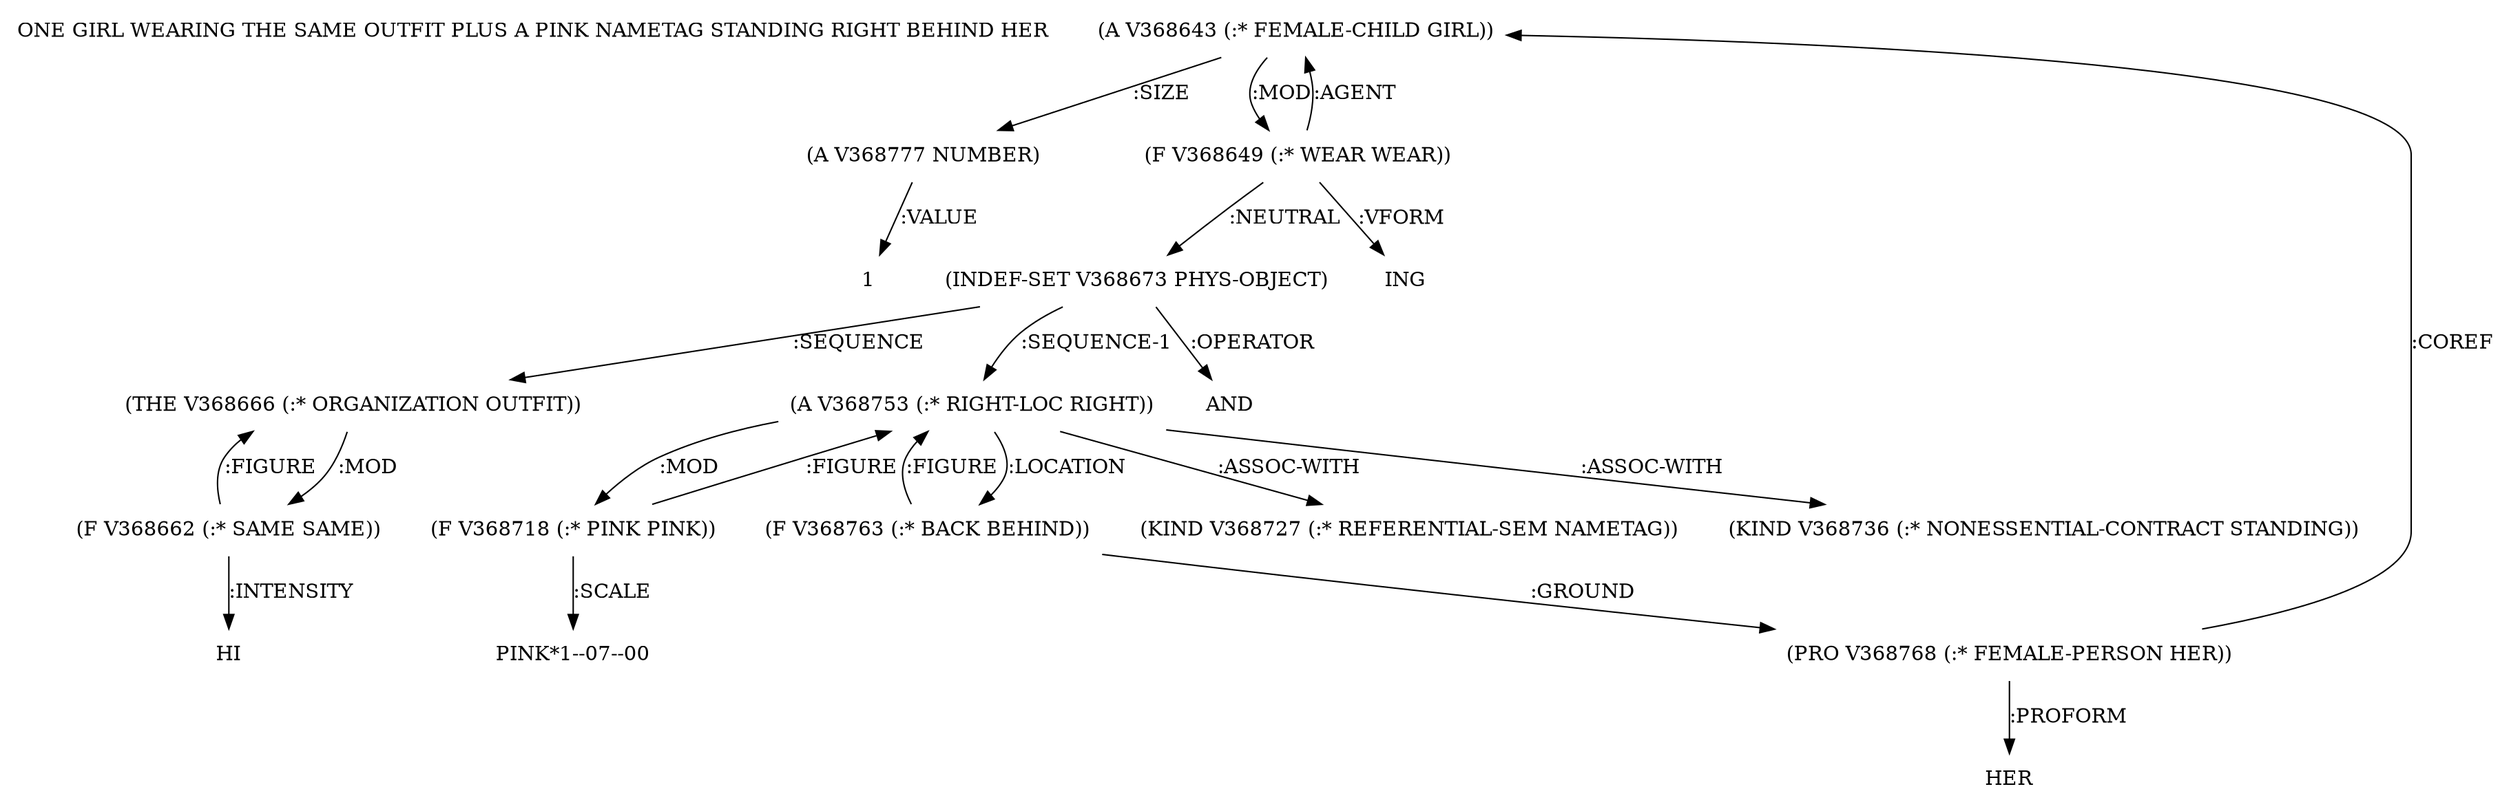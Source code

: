 digraph Terms {
  node [shape=none]
  "ONE GIRL WEARING THE SAME OUTFIT PLUS A PINK NAMETAG STANDING RIGHT BEHIND HER"
  "V368643" [label="(A V368643 (:* FEMALE-CHILD GIRL))"]
  "V368643" -> "V368777" [label=":SIZE"]
  "V368643" -> "V368649" [label=":MOD"]
  "V368777" [label="(A V368777 NUMBER)"]
  "V368777" -> "NT381166" [label=":VALUE"]
  "NT381166" [label="1"]
  "V368649" [label="(F V368649 (:* WEAR WEAR))"]
  "V368649" -> "V368643" [label=":AGENT"]
  "V368649" -> "V368673" [label=":NEUTRAL"]
  "V368649" -> "NT381167" [label=":VFORM"]
  "NT381167" [label="ING"]
  "V368673" [label="(INDEF-SET V368673 PHYS-OBJECT)"]
  "V368673" -> "NT381168" [label=":OPERATOR"]
  "NT381168" [label="AND"]
  "V368673" -> "V368666" [label=":SEQUENCE"]
  "V368673" -> "V368753" [label=":SEQUENCE-1"]
  "V368666" [label="(THE V368666 (:* ORGANIZATION OUTFIT))"]
  "V368666" -> "V368662" [label=":MOD"]
  "V368662" [label="(F V368662 (:* SAME SAME))"]
  "V368662" -> "NT381169" [label=":INTENSITY"]
  "NT381169" [label="HI"]
  "V368662" -> "V368666" [label=":FIGURE"]
  "V368753" [label="(A V368753 (:* RIGHT-LOC RIGHT))"]
  "V368753" -> "V368727" [label=":ASSOC-WITH"]
  "V368753" -> "V368736" [label=":ASSOC-WITH"]
  "V368753" -> "V368763" [label=":LOCATION"]
  "V368753" -> "V368718" [label=":MOD"]
  "V368736" [label="(KIND V368736 (:* NONESSENTIAL-CONTRACT STANDING))"]
  "V368727" [label="(KIND V368727 (:* REFERENTIAL-SEM NAMETAG))"]
  "V368718" [label="(F V368718 (:* PINK PINK))"]
  "V368718" -> "V368753" [label=":FIGURE"]
  "V368718" -> "NT381170" [label=":SCALE"]
  "NT381170" [label="PINK*1--07--00"]
  "V368763" [label="(F V368763 (:* BACK BEHIND))"]
  "V368763" -> "V368768" [label=":GROUND"]
  "V368763" -> "V368753" [label=":FIGURE"]
  "V368768" [label="(PRO V368768 (:* FEMALE-PERSON HER))"]
  "V368768" -> "NT381171" [label=":PROFORM"]
  "NT381171" [label="HER"]
  "V368768" -> "V368643" [label=":COREF"]
}
